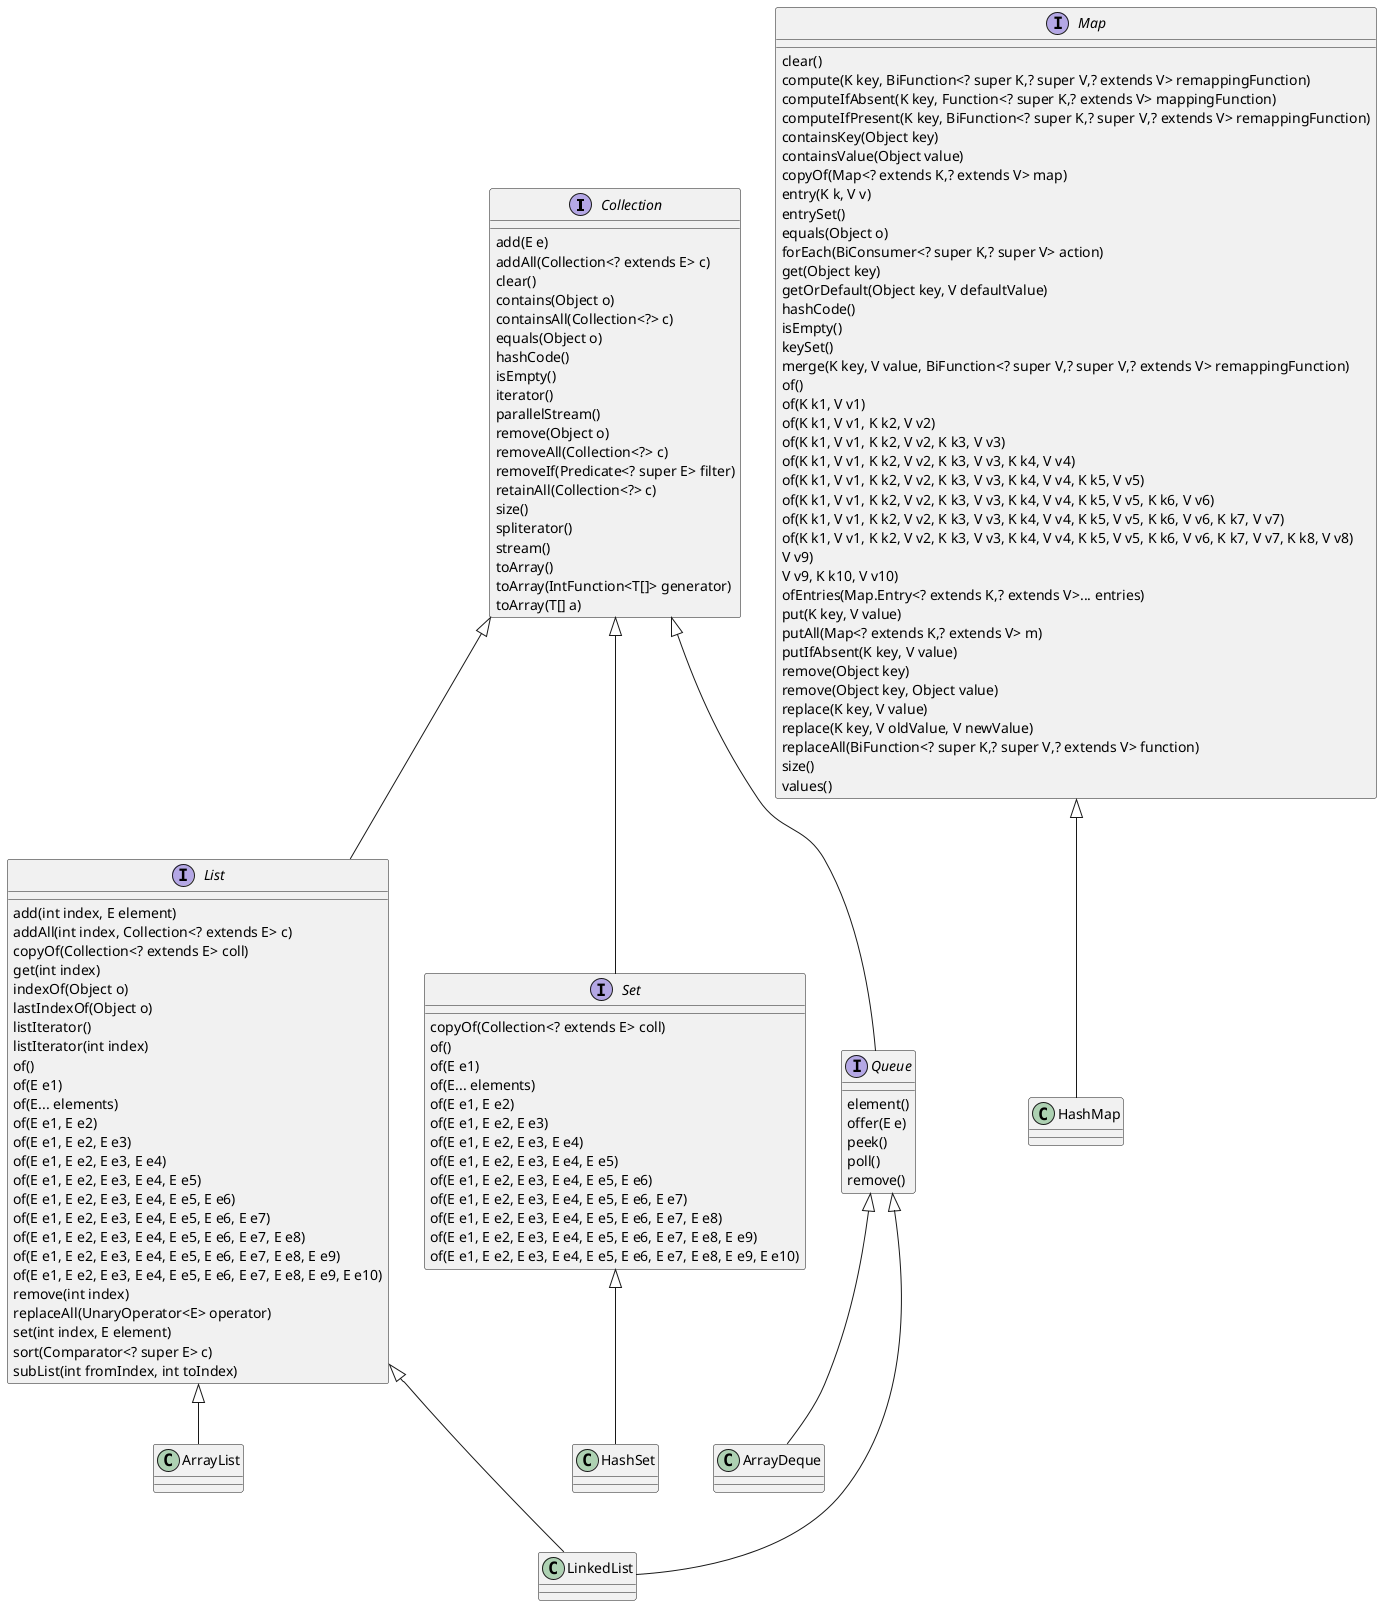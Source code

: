 @startuml


interface       Collection {
add(E e)
addAll(Collection<? extends E> c)
clear()
contains(Object o)
containsAll(Collection<?> c)
equals(Object o)
hashCode()
isEmpty()
iterator()
parallelStream()
remove(Object o)
removeAll(Collection<?> c)
removeIf(Predicate<? super E> filter)
retainAll(Collection<?> c)
size()
spliterator()
stream()
toArray()
toArray(IntFunction<T[]> generator)
toArray(T[] a)
}

interface       List {
add(int index, E element)
addAll(int index, Collection<? extends E> c)
copyOf(Collection<? extends E> coll)
get(int index)
indexOf(Object o)
lastIndexOf(Object o)
listIterator()
listIterator(int index)
of()
of(E e1)
of(E... elements)
of(E e1, E e2)
of(E e1, E e2, E e3)
of(E e1, E e2, E e3, E e4)
of(E e1, E e2, E e3, E e4, E e5)
of(E e1, E e2, E e3, E e4, E e5, E e6)
of(E e1, E e2, E e3, E e4, E e5, E e6, E e7)
of(E e1, E e2, E e3, E e4, E e5, E e6, E e7, E e8)
of(E e1, E e2, E e3, E e4, E e5, E e6, E e7, E e8, E e9)
of(E e1, E e2, E e3, E e4, E e5, E e6, E e7, E e8, E e9, E e10)
remove(int index)
replaceAll(UnaryOperator<E> operator)
set(int index, E element)
sort(Comparator<? super E> c)
subList(int fromIndex, int toIndex)
}

interface       Set {
copyOf(Collection<? extends E> coll)
of()
of(E e1)
of(E... elements)
of(E e1, E e2)
of(E e1, E e2, E e3)
of(E e1, E e2, E e3, E e4)
of(E e1, E e2, E e3, E e4, E e5)
of(E e1, E e2, E e3, E e4, E e5, E e6)
of(E e1, E e2, E e3, E e4, E e5, E e6, E e7)
of(E e1, E e2, E e3, E e4, E e5, E e6, E e7, E e8)
of(E e1, E e2, E e3, E e4, E e5, E e6, E e7, E e8, E e9)
of(E e1, E e2, E e3, E e4, E e5, E e6, E e7, E e8, E e9, E e10)
}

interface       Queue{
element()
offer(E e)
peek()
poll()
remove()
}

interface       Map{
clear()
compute(K key, BiFunction<? super K,? super V,? extends V> remappingFunction)
computeIfAbsent(K key, Function<? super K,? extends V> mappingFunction)
computeIfPresent(K key, BiFunction<? super K,? super V,? extends V> remappingFunction)
containsKey(Object key)
containsValue(Object value)
copyOf(Map<? extends K,? extends V> map)
entry(K k, V v)
entrySet()
equals(Object o)
forEach(BiConsumer<? super K,? super V> action)
get(Object key)
getOrDefault(Object key, V defaultValue)
hashCode()
isEmpty()
keySet()
merge(K key, V value, BiFunction<? super V,? super V,? extends V> remappingFunction)
of()
of(K k1, V v1)
of(K k1, V v1, K k2, V v2)
of(K k1, V v1, K k2, V v2, K k3, V v3)
of(K k1, V v1, K k2, V v2, K k3, V v3, K k4, V v4)
of(K k1, V v1, K k2, V v2, K k3, V v3, K k4, V v4, K k5, V v5)
of(K k1, V v1, K k2, V v2, K k3, V v3, K k4, V v4, K k5, V v5, K k6, V v6)
of(K k1, V v1, K k2, V v2, K k3, V v3, K k4, V v4, K k5, V v5, K k6, V v6, K k7, V v7)
of(K k1, V v1, K k2, V v2, K k3, V v3, K k4, V v4, K k5, V v5, K k6, V v6, K k7, V v7, K k8, V v8)
V v9)
V v9, K k10, V v10)
ofEntries(Map.Entry<? extends K,? extends V>... entries)
put(K key, V value)
putAll(Map<? extends K,? extends V> m)
putIfAbsent(K key, V value)
remove(Object key)
remove(Object key, Object value)
replace(K key, V value)
replace(K key, V oldValue, V newValue)
replaceAll(BiFunction<? super K,? super V,? extends V> function)
size()
values()
}


class           ArrayList

Collection <|-- List
Collection <|-- Set
Collection <|-- Queue
Queue <|--  ArrayDeque
List <|-- ArrayList
List <|-- LinkedList
Queue <|--- LinkedList
Set <|-- HashSet
Map <|-- HashMap
@enduml